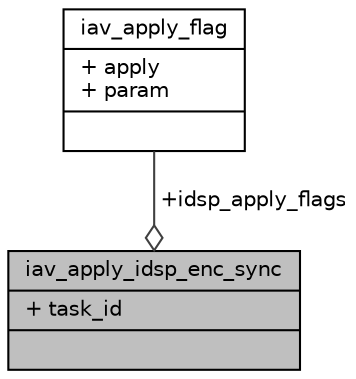 digraph "iav_apply_idsp_enc_sync"
{
 // INTERACTIVE_SVG=YES
 // LATEX_PDF_SIZE
  bgcolor="transparent";
  edge [fontname="Helvetica",fontsize="10",labelfontname="Helvetica",labelfontsize="10"];
  node [fontname="Helvetica",fontsize="10",shape=record];
  Node1 [label="{iav_apply_idsp_enc_sync\n|+ task_id\l|}",height=0.2,width=0.4,color="black", fillcolor="grey75", style="filled", fontcolor="black",tooltip=" "];
  Node2 -> Node1 [color="grey25",fontsize="10",style="solid",label=" +idsp_apply_flags" ,arrowhead="odiamond",fontname="Helvetica"];
  Node2 [label="{iav_apply_flag\n|+ apply\l+ param\l|}",height=0.2,width=0.4,color="black",URL="$d8/d1d/structiav__apply__flag.html",tooltip=" "];
}
